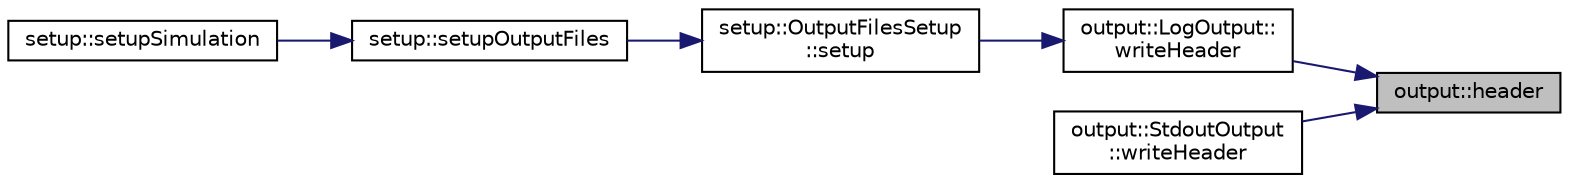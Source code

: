 digraph "output::header"
{
 // LATEX_PDF_SIZE
  edge [fontname="Helvetica",fontsize="10",labelfontname="Helvetica",labelfontsize="10"];
  node [fontname="Helvetica",fontsize="10",shape=record];
  rankdir="RL";
  Node1 [label="output::header",height=0.2,width=0.4,color="black", fillcolor="grey75", style="filled", fontcolor="black",tooltip="construct header title"];
  Node1 -> Node2 [dir="back",color="midnightblue",fontsize="10",style="solid",fontname="Helvetica"];
  Node2 [label="output::LogOutput::\lwriteHeader",height=0.2,width=0.4,color="black", fillcolor="white", style="filled",URL="$classoutput_1_1LogOutput.html#a63db1c94e304d2fd46e9be492f9f7937",tooltip="write header title"];
  Node2 -> Node3 [dir="back",color="midnightblue",fontsize="10",style="solid",fontname="Helvetica"];
  Node3 [label="setup::OutputFilesSetup\l::setup",height=0.2,width=0.4,color="black", fillcolor="white", style="filled",URL="$classsetup_1_1OutputFilesSetup.html#a1fd707157b64fa7c6da50fbc415fd4f6",tooltip="setup output files"];
  Node3 -> Node4 [dir="back",color="midnightblue",fontsize="10",style="solid",fontname="Helvetica"];
  Node4 [label="setup::setupOutputFiles",height=0.2,width=0.4,color="black", fillcolor="white", style="filled",URL="$namespacesetup.html#aeba2415817b4b23158ba207863e9daaa",tooltip="wrapper function to setup output files"];
  Node4 -> Node5 [dir="back",color="midnightblue",fontsize="10",style="solid",fontname="Helvetica"];
  Node5 [label="setup::setupSimulation",height=0.2,width=0.4,color="black", fillcolor="white", style="filled",URL="$namespacesetup.html#a1c000cdfa46aed7d8018017635915ae1",tooltip="setup the engine"];
  Node1 -> Node6 [dir="back",color="midnightblue",fontsize="10",style="solid",fontname="Helvetica"];
  Node6 [label="output::StdoutOutput\l::writeHeader",height=0.2,width=0.4,color="black", fillcolor="white", style="filled",URL="$classoutput_1_1StdoutOutput.html#a46859445ee2c5f319922399af1cce001",tooltip="write header title"];
}
